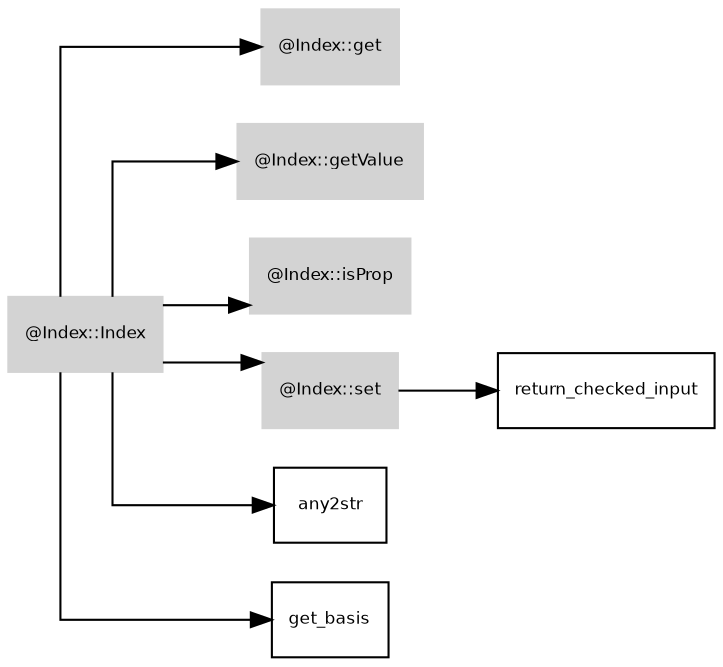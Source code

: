 digraph G {
	fontname = "Bitstream Vera Sans"
	fontsize = 8
	node [
		fontname = "Bitstream Vera Sans"
		fontsize = 8
		shape = "record"
	]
	edge [
		fontname = "Bitstream Vera Sans"
		fontsize = 8
	]
	graph [splines=ortho];
	rankdir=LR;
	subgraph class_Index {
		style=filled;
		node [style=filled,color=lightgrey];
		"@Index::Index" -> "@Index::get"
		"@Index::Index" -> "@Index::getValue"
		"@Index::Index" -> "@Index::isProp"
		"@Index::Index" -> "@Index::set"
		label = "@Index";
	}
"@Index::Index" 	 -> 	 "any2str"
"@Index::Index" 	 -> 	 "get_basis"
"@Index::set" 	 -> 	 "return_checked_input"
}
